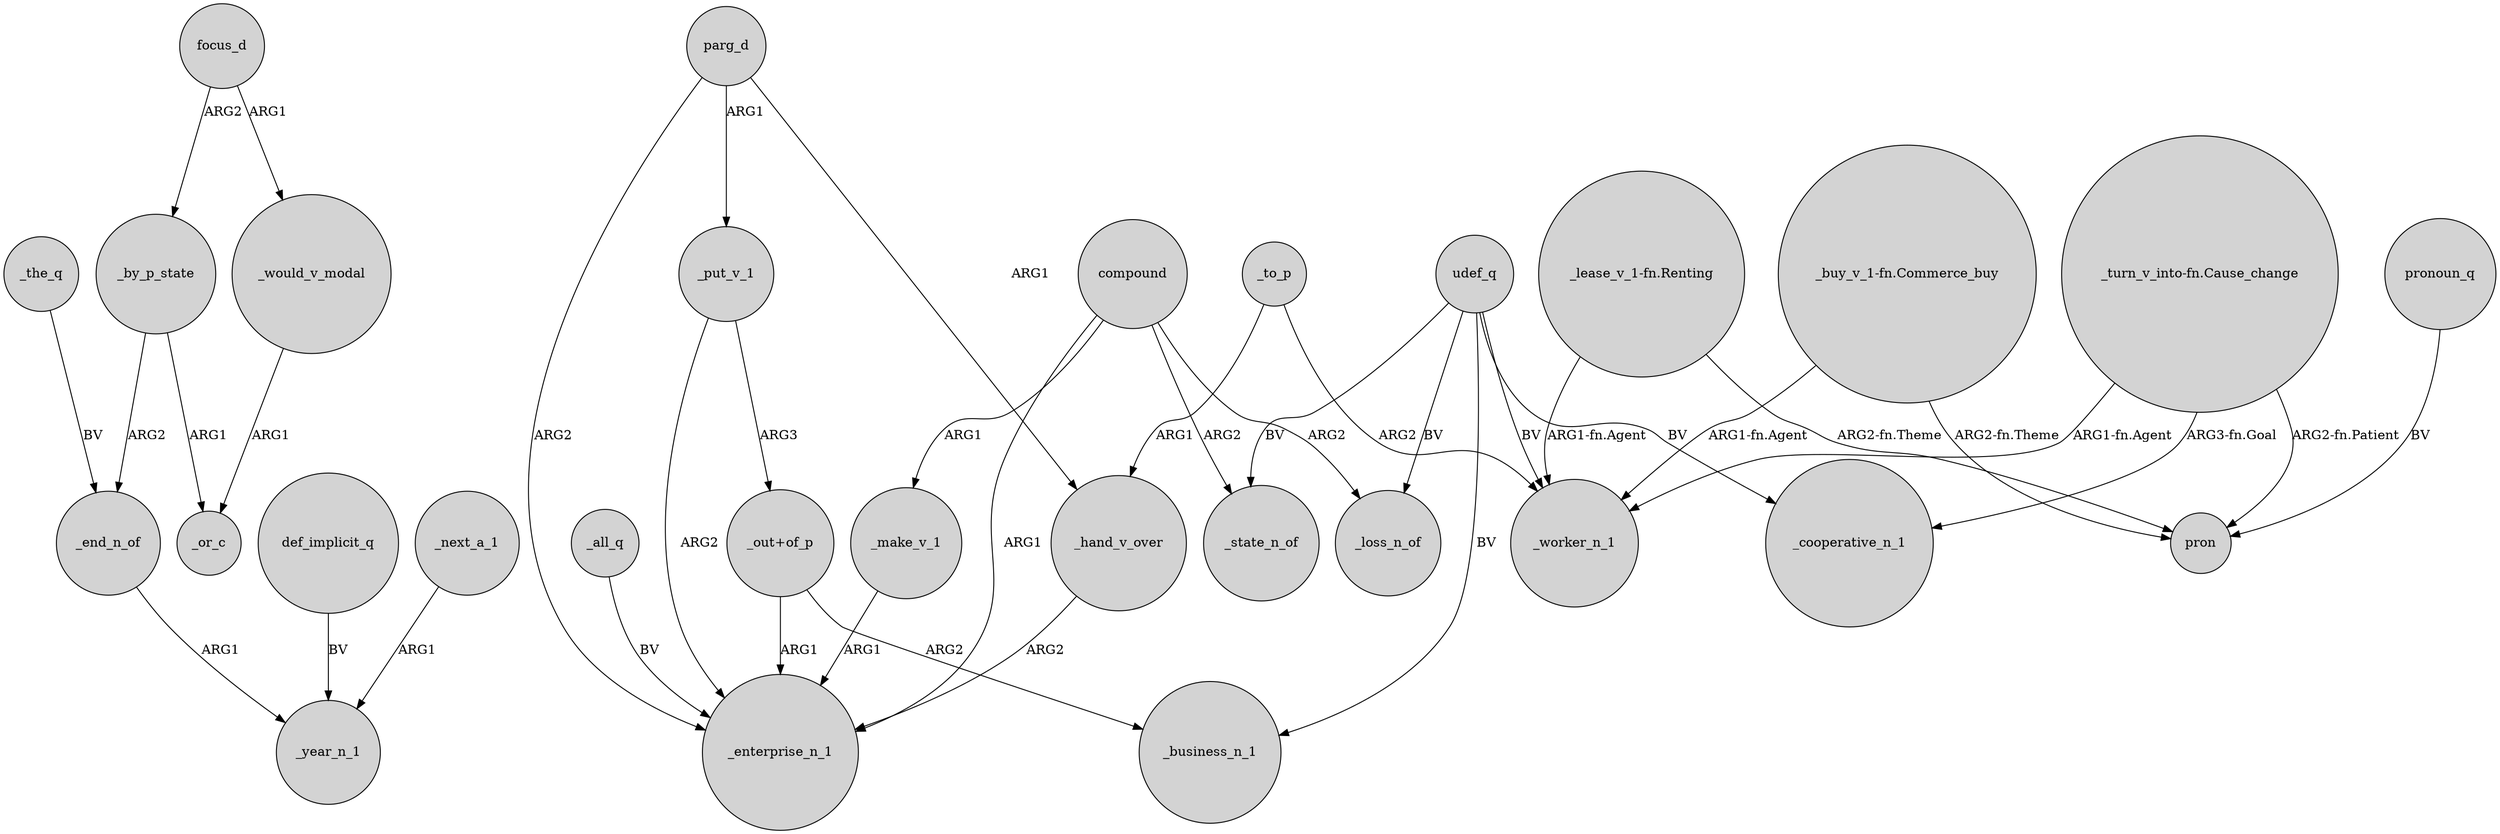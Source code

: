 digraph {
	node [shape=circle style=filled]
	focus_d -> _by_p_state [label=ARG2]
	def_implicit_q -> _year_n_1 [label=BV]
	_the_q -> _end_n_of [label=BV]
	_would_v_modal -> _or_c [label=ARG1]
	_end_n_of -> _year_n_1 [label=ARG1]
	udef_q -> _state_n_of [label=BV]
	_to_p -> _hand_v_over [label=ARG1]
	udef_q -> _worker_n_1 [label=BV]
	"_buy_v_1-fn.Commerce_buy" -> pron [label="ARG2-fn.Theme"]
	"_turn_v_into-fn.Cause_change" -> _worker_n_1 [label="ARG1-fn.Agent"]
	compound -> _state_n_of [label=ARG2]
	"_out+of_p" -> _business_n_1 [label=ARG2]
	"_turn_v_into-fn.Cause_change" -> _cooperative_n_1 [label="ARG3-fn.Goal"]
	_hand_v_over -> _enterprise_n_1 [label=ARG2]
	"_buy_v_1-fn.Commerce_buy" -> _worker_n_1 [label="ARG1-fn.Agent"]
	pronoun_q -> pron [label=BV]
	parg_d -> _hand_v_over [label=ARG1]
	_put_v_1 -> _enterprise_n_1 [label=ARG2]
	"_turn_v_into-fn.Cause_change" -> pron [label="ARG2-fn.Patient"]
	udef_q -> _cooperative_n_1 [label=BV]
	_next_a_1 -> _year_n_1 [label=ARG1]
	_put_v_1 -> "_out+of_p" [label=ARG3]
	"_out+of_p" -> _enterprise_n_1 [label=ARG1]
	parg_d -> _enterprise_n_1 [label=ARG2]
	compound -> _loss_n_of [label=ARG2]
	_all_q -> _enterprise_n_1 [label=BV]
	_make_v_1 -> _enterprise_n_1 [label=ARG1]
	_to_p -> _worker_n_1 [label=ARG2]
	compound -> _enterprise_n_1 [label=ARG1]
	udef_q -> _business_n_1 [label=BV]
	"_lease_v_1-fn.Renting" -> pron [label="ARG2-fn.Theme"]
	_by_p_state -> _end_n_of [label=ARG2]
	_by_p_state -> _or_c [label=ARG1]
	"_lease_v_1-fn.Renting" -> _worker_n_1 [label="ARG1-fn.Agent"]
	compound -> _make_v_1 [label=ARG1]
	parg_d -> _put_v_1 [label=ARG1]
	udef_q -> _loss_n_of [label=BV]
	focus_d -> _would_v_modal [label=ARG1]
}
